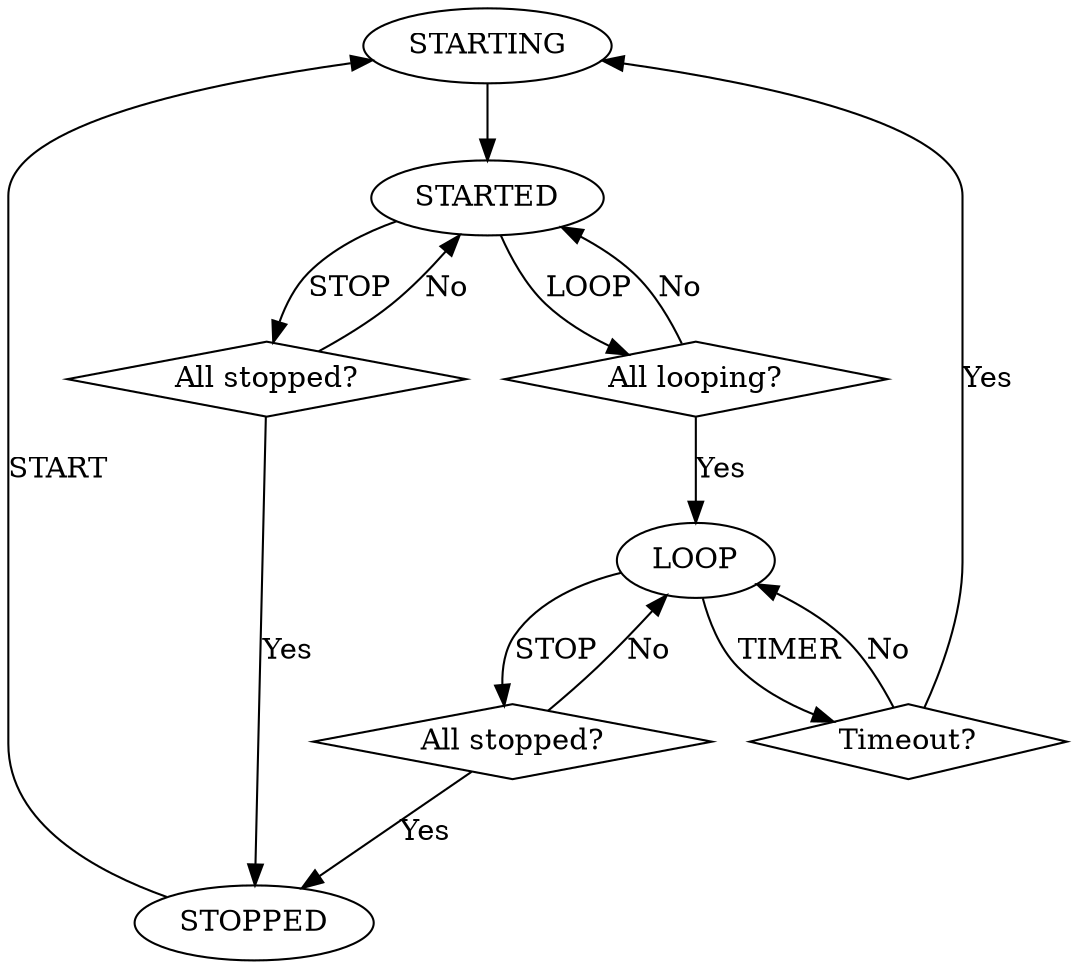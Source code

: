 graph "pipeline state machine"
{
STARTING;
STARTED;
STOPPED;
LOOP;
ALL_STOPPED1 [label="All stopped?", shape=diamond];
ALL_STOPPED2 [label="All stopped?", shape=diamond];
ALL_LOOPING [label="All looping?", shape=diamond];
TIMEOUT [label="Timeout?", shape=diamond];


STARTING -- STARTED [dir=forward];
STARTED -- ALL_STOPPED1 [label="STOP", dir=forward, arrowhead=normal];
ALL_STOPPED1 -- STARTED [label="No", dir=forward, arrowhead=normal];
ALL_STOPPED1 -- STOPPED [label="Yes", dir=forward, arrowhead=normal];
STARTED -- ALL_LOOPING [label="LOOP", dir=forward, arrowhead=normal];
ALL_LOOPING -- STARTED [label="No", dir=forward, arrowhead=normal];
ALL_LOOPING -- LOOP    [label="Yes", dir=forward, arrowhead=normal];
STOPPED -- STARTING [label="START", dir=forward];
LOOP -- TIMEOUT [label="TIMER", dir=forward];
TIMEOUT -- LOOP [label="No", dir=forward, arrowhead=normal];
TIMEOUT -- STARTING [label="Yes", dir=forward, arrowhead=normal];
LOOP -- ALL_STOPPED2 [label="STOP", dir=forward];
ALL_STOPPED2 -- LOOP [label="No", dir=forward, arrowhead=normal];
ALL_STOPPED2 -- STOPPED [label="Yes", dir=forward, arrowhead=normal];
}
